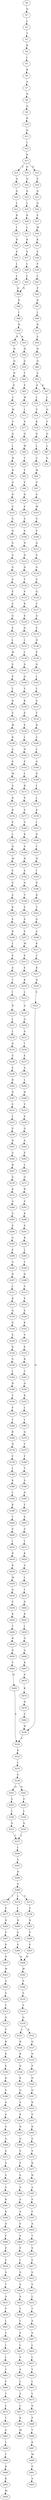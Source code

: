 strict digraph  {
	S0 -> S1 [ label = Q ];
	S1 -> S2 [ label = L ];
	S2 -> S3 [ label = T ];
	S3 -> S4 [ label = R ];
	S4 -> S5 [ label = I ];
	S5 -> S6 [ label = R ];
	S6 -> S7 [ label = A ];
	S7 -> S8 [ label = N ];
	S8 -> S9 [ label = Q ];
	S9 -> S10 [ label = K ];
	S10 -> S11 [ label = D ];
	S11 -> S12 [ label = L ];
	S12 -> S13 [ label = K ];
	S13 -> S14 [ label = E ];
	S13 -> S15 [ label = D ];
	S13 -> S16 [ label = Q ];
	S14 -> S17 [ label = Q ];
	S15 -> S18 [ label = E ];
	S16 -> S19 [ label = Q ];
	S17 -> S20 [ label = Q ];
	S18 -> S21 [ label = Q ];
	S19 -> S22 [ label = Q ];
	S20 -> S23 [ label = L ];
	S21 -> S24 [ label = Q ];
	S22 -> S25 [ label = L ];
	S23 -> S26 [ label = R ];
	S24 -> S27 [ label = E ];
	S25 -> S28 [ label = K ];
	S26 -> S29 [ label = I ];
	S27 -> S30 [ label = M ];
	S28 -> S31 [ label = I ];
	S29 -> S32 [ label = R ];
	S30 -> S33 [ label = K ];
	S31 -> S34 [ label = K ];
	S32 -> S35 [ label = E ];
	S33 -> S36 [ label = E ];
	S34 -> S37 [ label = E ];
	S35 -> S38 [ label = L ];
	S36 -> S39 [ label = V ];
	S37 -> S40 [ label = L ];
	S38 -> S41 [ label = L ];
	S39 -> S42 [ label = L ];
	S40 -> S43 [ label = L ];
	S41 -> S44 [ label = D ];
	S42 -> S45 [ label = P ];
	S43 -> S44 [ label = D ];
	S44 -> S46 [ label = D ];
	S45 -> S47 [ label = D ];
	S46 -> S48 [ label = I ];
	S47 -> S49 [ label = I ];
	S48 -> S50 [ label = R ];
	S49 -> S51 [ label = R ];
	S50 -> S52 [ label = R ];
	S50 -> S53 [ label = K ];
	S51 -> S54 [ label = S ];
	S52 -> S55 [ label = N ];
	S53 -> S56 [ label = N ];
	S54 -> S57 [ label = N ];
	S55 -> S58 [ label = Q ];
	S56 -> S59 [ label = Q ];
	S57 -> S60 [ label = Q ];
	S58 -> S61 [ label = N ];
	S59 -> S62 [ label = T ];
	S60 -> S63 [ label = A ];
	S61 -> S64 [ label = E ];
	S62 -> S65 [ label = E ];
	S63 -> S66 [ label = A ];
	S63 -> S67 [ label = K ];
	S64 -> S68 [ label = L ];
	S65 -> S69 [ label = M ];
	S66 -> S70 [ label = L ];
	S67 -> S71 [ label = L ];
	S68 -> S72 [ label = M ];
	S69 -> S73 [ label = L ];
	S70 -> S74 [ label = V ];
	S71 -> S75 [ label = Q ];
	S72 -> S76 [ label = V ];
	S73 -> S77 [ label = S ];
	S74 -> S78 [ label = K ];
	S75 -> S79 [ label = T ];
	S76 -> S80 [ label = Q ];
	S77 -> S81 [ label = Q ];
	S78 -> S82 [ label = Q ];
	S79 -> S83 [ label = Q ];
	S80 -> S84 [ label = I ];
	S81 -> S85 [ label = M ];
	S82 -> S86 [ label = L ];
	S83 -> S87 [ label = L ];
	S84 -> S88 [ label = H ];
	S85 -> S89 [ label = T ];
	S86 -> S90 [ label = C ];
	S87 -> S91 [ label = S ];
	S88 -> S92 [ label = R ];
	S89 -> S93 [ label = Y ];
	S90 -> S94 [ label = W ];
	S92 -> S95 [ label = A ];
	S93 -> S96 [ label = F ];
	S94 -> S97 [ label = G ];
	S95 -> S98 [ label = D ];
	S96 -> S99 [ label = D ];
	S97 -> S100 [ label = G ];
	S98 -> S101 [ label = S ];
	S99 -> S102 [ label = F ];
	S100 -> S103 [ label = W ];
	S101 -> S104 [ label = G ];
	S102 -> S105 [ label = S ];
	S103 -> S106 [ label = S ];
	S104 -> S107 [ label = N ];
	S105 -> S108 [ label = S ];
	S106 -> S109 [ label = P ];
	S107 -> S110 [ label = G ];
	S108 -> S111 [ label = N ];
	S109 -> S112 [ label = D ];
	S110 -> S113 [ label = A ];
	S111 -> S114 [ label = N ];
	S112 -> S115 [ label = S ];
	S113 -> S116 [ label = G ];
	S114 -> S117 [ label = D ];
	S115 -> S118 [ label = G ];
	S116 -> S119 [ label = A ];
	S117 -> S120 [ label = T ];
	S118 -> S121 [ label = G ];
	S119 -> S122 [ label = E ];
	S120 -> S123 [ label = V ];
	S121 -> S124 [ label = Q ];
	S122 -> S125 [ label = A ];
	S123 -> S126 [ label = R ];
	S124 -> S127 [ label = C ];
	S125 -> S128 [ label = G ];
	S126 -> S129 [ label = S ];
	S127 -> S130 [ label = A ];
	S128 -> S131 [ label = P ];
	S129 -> S132 [ label = Q ];
	S130 -> S133 [ label = P ];
	S131 -> S134 [ label = L ];
	S132 -> S135 [ label = L ];
	S133 -> S136 [ label = H ];
	S134 -> S137 [ label = M ];
	S135 -> S138 [ label = I ];
	S136 -> S139 [ label = P ];
	S137 -> S140 [ label = E ];
	S138 -> S141 [ label = D ];
	S139 -> S142 [ label = Q ];
	S140 -> S143 [ label = E ];
	S141 -> S144 [ label = Q ];
	S142 -> S145 [ label = L ];
	S143 -> S146 [ label = L ];
	S144 -> S147 [ label = V ];
	S145 -> S148 [ label = L ];
	S146 -> S149 [ label = R ];
	S147 -> S150 [ label = K ];
	S148 -> S151 [ label = S ];
	S149 -> S152 [ label = S ];
	S150 -> S153 [ label = E ];
	S151 -> S154 [ label = T ];
	S152 -> S155 [ label = M ];
	S153 -> S156 [ label = E ];
	S154 -> S157 [ label = R ];
	S155 -> S158 [ label = R ];
	S156 -> S159 [ label = L ];
	S157 -> S160 [ label = C ];
	S158 -> S161 [ label = A ];
	S159 -> S162 [ label = N ];
	S160 -> S163 [ label = C ];
	S161 -> S164 [ label = S ];
	S162 -> S165 [ label = E ];
	S163 -> S166 [ label = A ];
	S164 -> S167 [ label = M ];
	S165 -> S168 [ label = L ];
	S166 -> S169 [ label = D ];
	S167 -> S170 [ label = A ];
	S168 -> S171 [ label = R ];
	S169 -> S172 [ label = L ];
	S170 -> S173 [ label = R ];
	S171 -> S174 [ label = E ];
	S172 -> S175 [ label = L ];
	S173 -> S176 [ label = R ];
	S174 -> S177 [ label = S ];
	S175 -> S178 [ label = K ];
	S176 -> S179 [ label = E ];
	S177 -> S180 [ label = A ];
	S178 -> S181 [ label = L ];
	S179 -> S182 [ label = L ];
	S180 -> S183 [ label = K ];
	S181 -> S184 [ label = R ];
	S182 -> S185 [ label = Q ];
	S183 -> S186 [ label = S ];
	S184 -> S187 [ label = T ];
	S185 -> S188 [ label = M ];
	S186 -> S189 [ label = R ];
	S187 -> S190 [ label = N ];
	S188 -> S191 [ label = E ];
	S189 -> S192 [ label = E ];
	S190 -> S193 [ label = I ];
	S191 -> S194 [ label = E ];
	S192 -> S195 [ label = G ];
	S193 -> S196 [ label = D ];
	S194 -> S197 [ label = A ];
	S195 -> S198 [ label = T ];
	S196 -> S199 [ label = R ];
	S197 -> S200 [ label = K ];
	S198 -> S201 [ label = V ];
	S199 -> S202 [ label = T ];
	S200 -> S203 [ label = E ];
	S201 -> S204 [ label = E ];
	S202 -> S205 [ label = Q ];
	S203 -> S206 [ label = R ];
	S204 -> S207 [ label = E ];
	S205 -> S208 [ label = A ];
	S206 -> S209 [ label = L ];
	S207 -> S210 [ label = M ];
	S208 -> S211 [ label = K ];
	S209 -> S212 [ label = E ];
	S210 -> S213 [ label = E ];
	S211 -> S214 [ label = T ];
	S212 -> S215 [ label = A ];
	S213 -> S216 [ label = E ];
	S214 -> S217 [ label = K ];
	S215 -> S218 [ label = T ];
	S216 -> S219 [ label = K ];
	S217 -> S220 [ label = D ];
	S218 -> S221 [ label = I ];
	S219 -> S222 [ label = L ];
	S220 -> S223 [ label = V ];
	S221 -> S224 [ label = N ];
	S222 -> S225 [ label = A ];
	S223 -> S226 [ label = H ];
	S224 -> S227 [ label = L ];
	S225 -> S228 [ label = A ];
	S226 -> S229 [ label = E ];
	S227 -> S230 [ label = L ];
	S228 -> S231 [ label = S ];
	S229 -> S232 [ label = K ];
	S230 -> S233 [ label = Q ];
	S231 -> S234 [ label = I ];
	S232 -> S235 [ label = L ];
	S233 -> S236 [ label = G ];
	S234 -> S237 [ label = E ];
	S235 -> S238 [ label = G ];
	S236 -> S239 [ label = E ];
	S237 -> S240 [ label = A ];
	S238 -> S241 [ label = Q ];
	S238 -> S242 [ label = H ];
	S239 -> S243 [ label = R ];
	S240 -> S244 [ label = L ];
	S241 -> S245 [ label = G ];
	S242 -> S246 [ label = G ];
	S243 -> S247 [ label = D ];
	S244 -> S248 [ label = H ];
	S245 -> S249 [ label = L ];
	S246 -> S250 [ label = L ];
	S247 -> S251 [ label = E ];
	S248 -> S252 [ label = V ];
	S249 -> S253 [ label = Q ];
	S250 -> S254 [ label = Q ];
	S251 -> S255 [ label = L ];
	S252 -> S256 [ label = E ];
	S253 -> S257 [ label = L ];
	S254 -> S257 [ label = L ];
	S255 -> S258 [ label = E ];
	S256 -> S259 [ label = Q ];
	S257 -> S260 [ label = L ];
	S258 -> S261 [ label = R ];
	S259 -> S262 [ label = S ];
	S260 -> S263 [ label = G ];
	S261 -> S264 [ label = A ];
	S262 -> S265 [ label = E ];
	S263 -> S266 [ label = H ];
	S264 -> S267 [ label = R ];
	S265 -> S268 [ label = L ];
	S266 -> S269 [ label = A ];
	S267 -> S270 [ label = S ];
	S268 -> S271 [ label = Q ];
	S269 -> S272 [ label = I ];
	S269 -> S273 [ label = V ];
	S269 -> S274 [ label = L ];
	S270 -> S275 [ label = K ];
	S271 -> S276 [ label = R ];
	S272 -> S277 [ label = V ];
	S273 -> S278 [ label = V ];
	S274 -> S279 [ label = I ];
	S275 -> S280 [ label = A ];
	S276 -> S281 [ label = V ];
	S277 -> S282 [ label = N ];
	S278 -> S283 [ label = N ];
	S279 -> S284 [ label = N ];
	S280 -> S285 [ label = A ];
	S281 -> S286 [ label = K ];
	S282 -> S287 [ label = V ];
	S283 -> S288 [ label = V ];
	S284 -> S289 [ label = V ];
	S285 -> S290 [ label = E ];
	S286 -> S291 [ label = S ];
	S287 -> S292 [ label = D ];
	S288 -> S293 [ label = E ];
	S289 -> S294 [ label = E ];
	S290 -> S295 [ label = G ];
	S291 -> S296 [ label = R ];
	S292 -> S297 [ label = D ];
	S293 -> S298 [ label = D ];
	S294 -> S298 [ label = D ];
	S295 -> S299 [ label = E ];
	S296 -> S300 [ label = L ];
	S297 -> S301 [ label = W ];
	S298 -> S302 [ label = W ];
	S299 -> S303 [ label = A ];
	S300 -> S304 [ label = L ];
	S301 -> S305 [ label = A ];
	S302 -> S306 [ label = S ];
	S303 -> S307 [ label = R ];
	S304 -> S308 [ label = D ];
	S305 -> S309 [ label = A ];
	S306 -> S310 [ label = A ];
	S307 -> S311 [ label = L ];
	S308 -> S312 [ label = G ];
	S309 -> S313 [ label = Y ];
	S310 -> S314 [ label = Y ];
	S311 -> S315 [ label = K ];
	S312 -> S316 [ label = E ];
	S313 -> S317 [ label = Q ];
	S314 -> S318 [ label = Q ];
	S315 -> S319 [ label = Q ];
	S316 -> S320 [ label = E ];
	S317 -> S321 [ label = V ];
	S318 -> S322 [ label = D ];
	S318 -> S323 [ label = L ];
	S319 -> S324 [ label = S ];
	S320 -> S325 [ label = K ];
	S321 -> S326 [ label = R ];
	S322 -> S327 [ label = Q ];
	S323 -> S328 [ label = N ];
	S324 -> S329 [ label = E ];
	S325 -> S330 [ label = V ];
	S326 -> S331 [ label = K ];
	S327 -> S332 [ label = D ];
	S328 -> S333 [ label = K ];
	S329 -> S334 [ label = K ];
	S330 -> S335 [ label = E ];
	S331 -> S336 [ label = E ];
	S332 -> S337 [ label = P ];
	S333 -> S338 [ label = D ];
	S334 -> S339 [ label = G ];
	S335 -> S340 [ label = K ];
	S336 -> S341 [ label = K ];
	S337 -> S342 [ label = D ];
	S338 -> S343 [ label = K ];
	S339 -> S344 [ label = L ];
	S340 -> S345 [ label = T ];
	S341 -> S346 [ label = S ];
	S342 -> S347 [ label = Q ];
	S343 -> S348 [ label = G ];
	S344 -> S349 [ label = D ];
	S345 -> S350 [ label = Q ];
	S346 -> S351 [ label = A ];
	S347 -> S352 [ label = D ];
	S348 -> S353 [ label = S ];
	S349 -> S354 [ label = T ];
	S350 -> S355 [ label = K ];
	S351 -> S356 [ label = G ];
	S352 -> S357 [ label = P ];
	S353 -> S358 [ label = R ];
	S354 -> S359 [ label = V ];
	S355 -> S360 [ label = L ];
	S356 -> S361 [ label = G ];
	S357 -> S362 [ label = D ];
	S358 -> S363 [ label = H ];
	S359 -> S364 [ label = T ];
	S360 -> S365 [ label = L ];
	S361 -> S366 [ label = A ];
	S362 -> S367 [ label = P ];
	S363 -> S368 [ label = Q ];
	S364 -> S369 [ label = R ];
	S365 -> S370 [ label = Q ];
	S366 -> S371 [ label = A ];
	S367 -> S372 [ label = S ];
	S368 -> S373 [ label = S ];
	S369 -> S374 [ label = N ];
	S370 -> S375 [ label = T ];
	S371 -> S376 [ label = S ];
	S372 -> S377 [ label = R ];
	S373 -> S378 [ label = P ];
	S374 -> S379 [ label = F ];
	S375 -> S380 [ label = F ];
	S376 -> S381 [ label = G ];
	S377 -> S382 [ label = H ];
	S378 -> S383 [ label = S ];
	S379 -> S384 [ label = L ];
	S380 -> S385 [ label = T ];
	S381 -> S386 [ label = G ];
	S382 -> S387 [ label = A ];
	S383 -> S388 [ label = G ];
	S384 -> S389 [ label = K ];
	S385 -> S390 [ label = S ];
	S386 -> S391 [ label = K ];
	S387 -> S392 [ label = P ];
	S388 -> S393 [ label = A ];
	S389 -> S394 [ label = L ];
	S390 -> S395 [ label = N ];
	S391 -> S396 [ label = K ];
	S392 -> S397 [ label = F ];
	S393 -> S398 [ label = A ];
	S394 -> S399 [ label = K ];
	S395 -> S400 [ label = Y ];
	S396 -> S401 [ label = D ];
	S397 -> S402 [ label = A ];
	S398 -> S403 [ label = E ];
	S399 -> S404 [ label = T ];
	S400 -> S405 [ label = S ];
	S401 -> S406 [ label = F ];
	S402 -> S407 [ label = T ];
	S403 -> S408 [ label = E ];
	S404 -> S409 [ label = S ];
	S405 -> S410 [ label = S ];
	S406 -> S411 [ label = P ];
	S407 -> S412 [ label = S ];
	S408 -> S413 [ label = P ];
	S409 -> S414 [ label = I ];
	S410 -> S415 [ label = L ];
	S411 -> S416 [ label = F ];
	S412 -> S417 [ label = V ];
	S413 -> S418 [ label = L ];
	S414 -> S419 [ label = D ];
	S415 -> S420 [ label = K ];
	S416 -> S421 [ label = G ];
	S417 -> S422 [ label = G ];
	S418 -> S423 [ label = G ];
	S419 -> S424 [ label = R ];
	S420 -> S425 [ label = A ];
	S421 -> S426 [ label = T ];
	S422 -> S427 [ label = V ];
	S423 -> S428 [ label = A ];
	S424 -> S429 [ label = M ];
	S425 -> S430 [ label = L ];
	S426 -> S431 [ label = A ];
	S427 -> S432 [ label = L ];
	S428 -> S433 [ label = A ];
	S429 -> S434 [ label = Q ];
	S430 -> S435 [ label = I ];
	S431 -> S436 [ label = V ];
	S432 -> S437 [ label = T ];
	S433 -> S438 [ label = C ];
	S434 -> S439 [ label = V ];
	S435 -> S440 [ label = D ];
	S436 -> S441 [ label = L ];
	S437 -> S442 [ label = S ];
	S438 -> S443 [ label = L ];
	S439 -> S444 [ label = K ];
	S440 -> S445 [ label = K ];
	S441 -> S446 [ label = V ];
	S442 -> S447 [ label = S ];
	S443 -> S448 [ label = V ];
	S444 -> S449 [ label = T ];
	S445 -> S450 [ label = I ];
	S446 -> S451 [ label = L ];
	S447 -> S452 [ label = L ];
	S448 -> S453 [ label = L ];
	S449 -> S454 [ label = R ];
	S450 -> S455 [ label = Q ];
	S451 -> S456 [ label = L ];
	S452 -> S457 [ label = L ];
	S453 -> S458 [ label = V ];
	S454 -> S459 [ label = D ];
	S455 -> S460 [ label = G ];
	S456 -> S461 [ label = C ];
	S457 -> S462 [ label = V ];
	S458 -> S463 [ label = A ];
	S459 -> S464 [ label = V ];
	S460 -> S465 [ label = K ];
	S461 -> S466 [ label = F ];
	S462 -> S467 [ label = L ];
	S463 -> S468 [ label = L ];
	S464 -> S469 [ label = H ];
	S465 -> S470 [ label = S ];
	S466 -> S471 [ label = T ];
	S467 -> S472 [ label = L ];
	S468 -> S473 [ label = A ];
	S469 -> S229 [ label = E ];
	S470 -> S474 [ label = K ];
	S471 -> S475 [ label = L ];
	S472 -> S476 [ label = Q ];
	S473 -> S477 [ label = L ];
	S474 -> S478 [ label = D ];
	S475 -> S479 [ label = T ];
	S476 -> S480 [ label = P ];
	S477 -> S481 [ label = K ];
	S478 -> S482 [ label = V ];
	S479 -> S483 [ label = A ];
	S480 -> S484 [ label = T ];
	S481 -> S485 [ label = M ];
	S482 -> S226 [ label = H ];
	S483 -> S486 [ label = L ];
	S484 -> S487 [ label = K ];
	S486 -> S488 [ label = T ];
	S487 -> S489 [ label = M ];
	S488 -> S490 [ label = R ];
	S489 -> S491 [ label = E ];
	S490 -> S492 [ label = K ];
	S491 -> S493 [ label = A ];
	S492 -> S494 [ label = M ];
}
